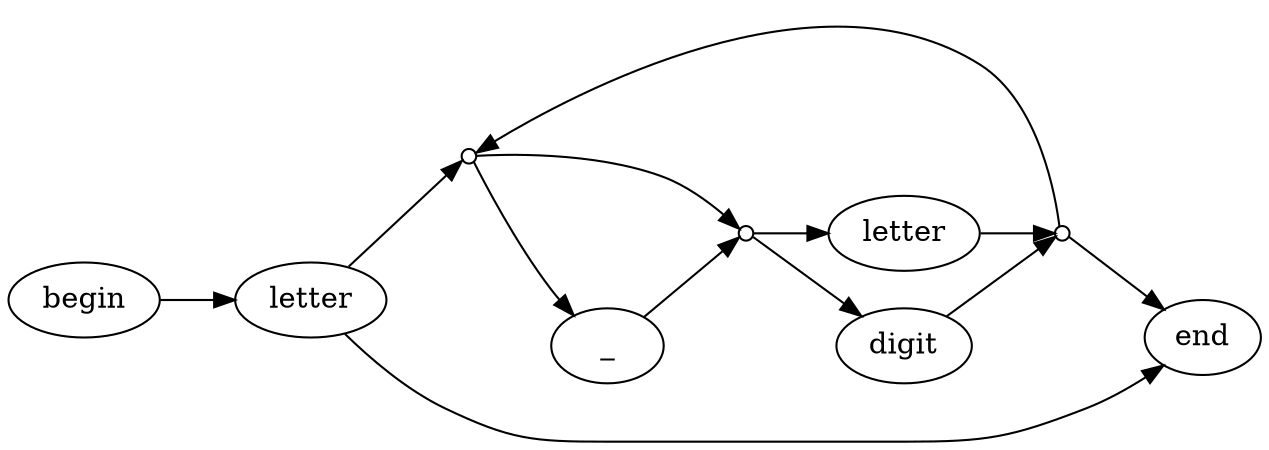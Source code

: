 digraph {
rankdir=LR

S [label="begin", rank="source"]
L1 [label="letter"]
C1 [label="", width=0.1, height=0.1]
U [label="_"]
I1 [label="", style="invis"]
C2 [label="", width=0.1, height=0.1]
D [label="digit"]
L2 [label="letter"]
I2 [label="", style="invis"]
C3 [label="", width=0.1, height=0.1]
E [label="end", rank="sink"]

S -> L1 -> E
L1 -> C1
C3 -> E

subgraph cluster_G1 {
  style="invis"

  C1 -> I1 -> C2 [style="invis"]
  C2 -> I2 -> C3 [style="invis"]
  C1 -> U -> C2
  C2 -> D -> C3
  C1 -> C2 -> L2 [weight=100]
  L2 -> C3
  C3 -> C1
}

}
